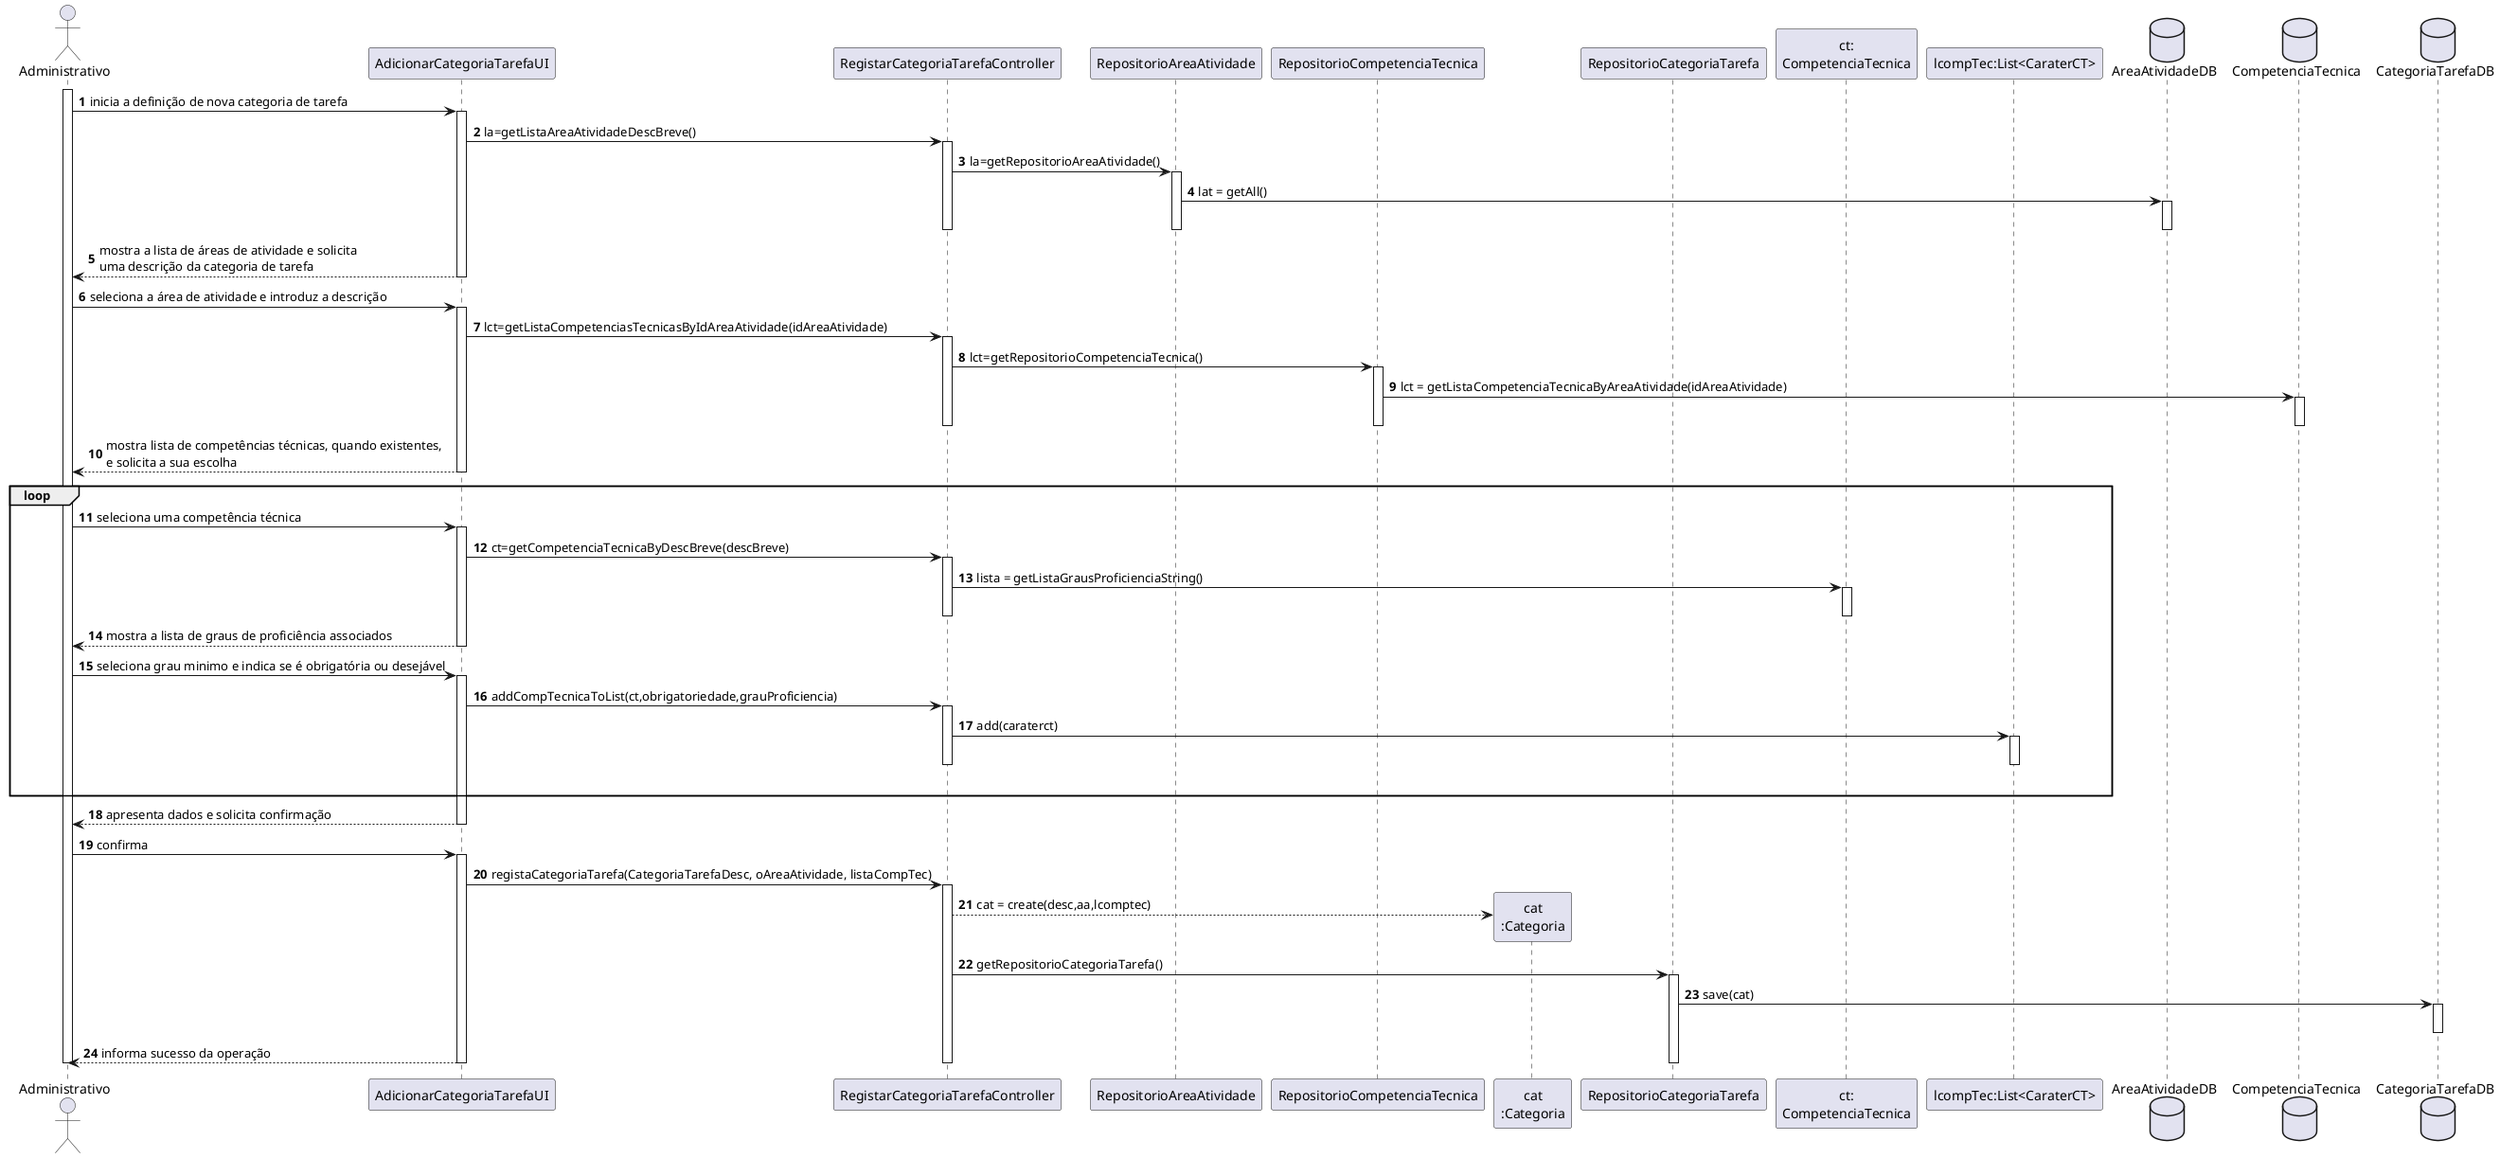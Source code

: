 @startuml
autonumber
'hide footbox
actor "Administrativo" as ADM

participant "AdicionarCategoriaTarefaUI" as UI
participant "RegistarCategoriaTarefaController" as CTRL
participant "RepositorioAreaAtividade" as RAT
participant "RepositorioCompetenciaTecnica" as RCT
participant "cat\n:Categoria" as CAT
participant "RepositorioCategoriaTarefa" as RCAT
participant "ct:\nCompetenciaTecnica" as CT
participant "lcompTec:List<CaraterCT>" as LISTACT
database AreaAtividadeDB as aaDB 
database CompetenciaTecnica as ctDB
database CategoriaTarefaDB as ctarefaDB


activate ADM

ADM -> UI : inicia a definição de nova categoria de tarefa
activate UI

UI -> CTRL : la=getListaAreaAtividadeDescBreve()
activate CTRL

CTRL -> RAT : la=getRepositorioAreaAtividade()
activate RAT

RAT -> aaDB : lat = getAll()
activate aaDB
deactivate aaDB
deactivate RAT
deactivate CTRL

UI --> ADM: mostra a lista de áreas de atividade e solicita \numa descrição da categoria de tarefa
deactivate UI

ADM -> UI : seleciona a área de atividade e introduz a descrição  
activate UI
UI -> CTRL : lct=getListaCompetenciasTecnicasByIdAreaAtividade(idAreaAtividade)
activate CTRL

CTRL -> RCT : lct=getRepositorioCompetenciaTecnica()
activate RCT
RCT -> ctDB : lct = getListaCompetenciaTecnicaByAreaAtividade(idAreaAtividade)
activate ctDB
deactivate ctDB
deactivate RCT
deactivate CTRL

UI --> ADM : mostra lista de competências técnicas, quando existentes, \ne solicita a sua escolha 
deactivate UI

loop

ADM -> UI : seleciona uma competência técnica
activate UI
UI -> CTRL: ct=getCompetenciaTecnicaByDescBreve(descBreve)
activate CTRL

CTRL -> CT: lista = getListaGrausProficienciaString()
activate CT
deactivate CT
deactivate CTRL

UI --> ADM: mostra a lista de graus de proficiência associados
deactivate UI

ADM -> UI: seleciona grau minimo e indica se é obrigatória ou desejável

activate UI
UI -> CTRL : addCompTecnicaToList(ct,obrigatoriedade,grauProficiencia)
activate CTRL

CTRL -> LISTACT : add(caraterct)
activate LISTACT
deactivate LISTACT

deactivate CAT
|||
deactivate CTRL
end loop
UI --> ADM : apresenta dados e solicita confirmação
deactivate UI

ADM -> UI : confirma
activate UI
UI -> CTRL : registaCategoriaTarefa(CategoriaTarefaDesc, oAreaAtividade, listaCompTec)
activate CTRL

CTRL --> CAT** : cat = create(desc,aa,lcomptec)

CTRL -> RCAT : getRepositorioCategoriaTarefa()
activate RCAT
RCAT -> ctarefaDB : save(cat)
activate ctarefaDB
deactivate ctarefaDB

UI --> ADM : informa sucesso da operação
deactivate RCAT
deactivate CTRL
deactivate UI

deactivate ADM

@enduml
